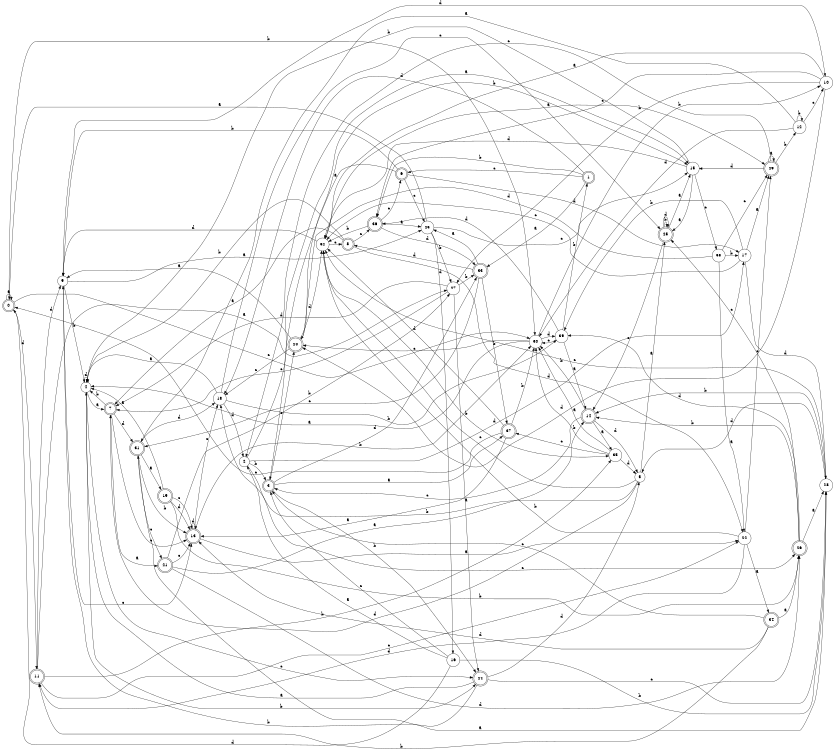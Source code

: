 digraph n32_8 {
__start0 [label="" shape="none"];

rankdir=LR;
size="8,5";

s0 [style="rounded,filled", color="black", fillcolor="white" shape="doublecircle", label="0"];
s1 [style="rounded,filled", color="black", fillcolor="white" shape="doublecircle", label="1"];
s2 [style="filled", color="black", fillcolor="white" shape="circle", label="2"];
s3 [style="rounded,filled", color="black", fillcolor="white" shape="doublecircle", label="3"];
s4 [style="filled", color="black", fillcolor="white" shape="circle", label="4"];
s5 [style="filled", color="black", fillcolor="white" shape="circle", label="5"];
s6 [style="rounded,filled", color="black", fillcolor="white" shape="doublecircle", label="6"];
s7 [style="rounded,filled", color="black", fillcolor="white" shape="doublecircle", label="7"];
s8 [style="rounded,filled", color="black", fillcolor="white" shape="doublecircle", label="8"];
s9 [style="filled", color="black", fillcolor="white" shape="circle", label="9"];
s10 [style="filled", color="black", fillcolor="white" shape="circle", label="10"];
s11 [style="rounded,filled", color="black", fillcolor="white" shape="doublecircle", label="11"];
s12 [style="filled", color="black", fillcolor="white" shape="circle", label="12"];
s13 [style="rounded,filled", color="black", fillcolor="white" shape="doublecircle", label="13"];
s14 [style="rounded,filled", color="black", fillcolor="white" shape="doublecircle", label="14"];
s15 [style="filled", color="black", fillcolor="white" shape="circle", label="15"];
s16 [style="filled", color="black", fillcolor="white" shape="circle", label="16"];
s17 [style="filled", color="black", fillcolor="white" shape="circle", label="17"];
s18 [style="filled", color="black", fillcolor="white" shape="circle", label="18"];
s19 [style="rounded,filled", color="black", fillcolor="white" shape="doublecircle", label="19"];
s20 [style="rounded,filled", color="black", fillcolor="white" shape="doublecircle", label="20"];
s21 [style="rounded,filled", color="black", fillcolor="white" shape="doublecircle", label="21"];
s22 [style="filled", color="black", fillcolor="white" shape="circle", label="22"];
s23 [style="filled", color="black", fillcolor="white" shape="circle", label="23"];
s24 [style="rounded,filled", color="black", fillcolor="white" shape="doublecircle", label="24"];
s25 [style="rounded,filled", color="black", fillcolor="white" shape="doublecircle", label="25"];
s26 [style="rounded,filled", color="black", fillcolor="white" shape="doublecircle", label="26"];
s27 [style="filled", color="black", fillcolor="white" shape="circle", label="27"];
s28 [style="filled", color="black", fillcolor="white" shape="circle", label="28"];
s29 [style="rounded,filled", color="black", fillcolor="white" shape="doublecircle", label="29"];
s30 [style="filled", color="black", fillcolor="white" shape="circle", label="30"];
s31 [style="rounded,filled", color="black", fillcolor="white" shape="doublecircle", label="31"];
s32 [style="filled", color="black", fillcolor="white" shape="circle", label="32"];
s33 [style="rounded,filled", color="black", fillcolor="white" shape="doublecircle", label="33"];
s34 [style="rounded,filled", color="black", fillcolor="white" shape="doublecircle", label="34"];
s35 [style="filled", color="black", fillcolor="white" shape="circle", label="35"];
s36 [style="rounded,filled", color="black", fillcolor="white" shape="doublecircle", label="36"];
s37 [style="rounded,filled", color="black", fillcolor="white" shape="doublecircle", label="37"];
s38 [style="filled", color="black", fillcolor="white" shape="circle", label="38"];
s39 [style="filled", color="black", fillcolor="white" shape="circle", label="39"];
s0 -> s0 [label="a"];
s0 -> s30 [label="b"];
s0 -> s30 [label="c"];
s0 -> s11 [label="d"];
s1 -> s33 [label="a"];
s1 -> s36 [label="b"];
s1 -> s6 [label="c"];
s1 -> s18 [label="d"];
s2 -> s15 [label="a"];
s2 -> s3 [label="b"];
s2 -> s26 [label="c"];
s2 -> s17 [label="d"];
s3 -> s37 [label="a"];
s3 -> s24 [label="b"];
s3 -> s20 [label="c"];
s3 -> s33 [label="d"];
s4 -> s7 [label="a"];
s4 -> s24 [label="b"];
s4 -> s24 [label="c"];
s4 -> s4 [label="d"];
s5 -> s25 [label="a"];
s5 -> s18 [label="b"];
s5 -> s32 [label="c"];
s5 -> s7 [label="d"];
s6 -> s3 [label="a"];
s6 -> s9 [label="b"];
s6 -> s23 [label="c"];
s6 -> s17 [label="d"];
s7 -> s21 [label="a"];
s7 -> s4 [label="b"];
s7 -> s13 [label="c"];
s7 -> s31 [label="d"];
s8 -> s7 [label="a"];
s8 -> s4 [label="b"];
s8 -> s36 [label="c"];
s8 -> s22 [label="d"];
s9 -> s23 [label="a"];
s9 -> s4 [label="b"];
s9 -> s13 [label="c"];
s9 -> s10 [label="d"];
s10 -> s32 [label="a"];
s10 -> s27 [label="b"];
s10 -> s36 [label="c"];
s10 -> s20 [label="d"];
s11 -> s27 [label="a"];
s11 -> s35 [label="b"];
s11 -> s22 [label="c"];
s11 -> s9 [label="d"];
s12 -> s31 [label="a"];
s12 -> s12 [label="b"];
s12 -> s10 [label="c"];
s12 -> s30 [label="d"];
s13 -> s22 [label="a"];
s13 -> s30 [label="b"];
s13 -> s18 [label="c"];
s13 -> s13 [label="d"];
s14 -> s35 [label="a"];
s14 -> s30 [label="b"];
s14 -> s3 [label="c"];
s14 -> s5 [label="d"];
s15 -> s25 [label="a"];
s15 -> s4 [label="b"];
s15 -> s38 [label="c"];
s15 -> s32 [label="d"];
s16 -> s2 [label="a"];
s16 -> s28 [label="b"];
s16 -> s3 [label="c"];
s16 -> s0 [label="d"];
s17 -> s29 [label="a"];
s17 -> s39 [label="b"];
s17 -> s32 [label="c"];
s17 -> s28 [label="d"];
s18 -> s4 [label="a"];
s18 -> s39 [label="b"];
s18 -> s25 [label="c"];
s18 -> s2 [label="d"];
s19 -> s4 [label="a"];
s19 -> s26 [label="b"];
s19 -> s13 [label="c"];
s19 -> s13 [label="d"];
s20 -> s9 [label="a"];
s20 -> s15 [label="b"];
s20 -> s18 [label="c"];
s20 -> s32 [label="d"];
s21 -> s14 [label="a"];
s21 -> s27 [label="b"];
s21 -> s13 [label="c"];
s21 -> s26 [label="d"];
s22 -> s34 [label="a"];
s22 -> s32 [label="b"];
s22 -> s29 [label="c"];
s22 -> s11 [label="d"];
s23 -> s0 [label="a"];
s23 -> s27 [label="b"];
s23 -> s15 [label="c"];
s23 -> s16 [label="d"];
s24 -> s4 [label="a"];
s24 -> s9 [label="b"];
s24 -> s28 [label="c"];
s24 -> s5 [label="d"];
s25 -> s15 [label="a"];
s25 -> s25 [label="b"];
s25 -> s14 [label="c"];
s25 -> s25 [label="d"];
s26 -> s28 [label="a"];
s26 -> s14 [label="b"];
s26 -> s25 [label="c"];
s26 -> s39 [label="d"];
s27 -> s24 [label="a"];
s27 -> s33 [label="b"];
s27 -> s7 [label="c"];
s27 -> s7 [label="d"];
s28 -> s31 [label="a"];
s28 -> s14 [label="b"];
s28 -> s32 [label="c"];
s28 -> s5 [label="d"];
s29 -> s29 [label="a"];
s29 -> s12 [label="b"];
s29 -> s2 [label="c"];
s29 -> s15 [label="d"];
s30 -> s4 [label="a"];
s30 -> s10 [label="b"];
s30 -> s20 [label="c"];
s30 -> s39 [label="d"];
s31 -> s19 [label="a"];
s31 -> s13 [label="b"];
s31 -> s21 [label="c"];
s31 -> s18 [label="d"];
s32 -> s29 [label="a"];
s32 -> s35 [label="b"];
s32 -> s8 [label="c"];
s32 -> s9 [label="d"];
s33 -> s23 [label="a"];
s33 -> s37 [label="b"];
s33 -> s31 [label="c"];
s33 -> s8 [label="d"];
s34 -> s26 [label="a"];
s34 -> s11 [label="b"];
s34 -> s3 [label="c"];
s34 -> s13 [label="d"];
s35 -> s30 [label="a"];
s35 -> s30 [label="b"];
s35 -> s37 [label="c"];
s35 -> s5 [label="d"];
s36 -> s23 [label="a"];
s36 -> s32 [label="b"];
s36 -> s6 [label="c"];
s36 -> s33 [label="d"];
s37 -> s13 [label="a"];
s37 -> s30 [label="b"];
s37 -> s0 [label="c"];
s37 -> s32 [label="d"];
s38 -> s22 [label="a"];
s38 -> s17 [label="b"];
s38 -> s29 [label="c"];
s38 -> s20 [label="d"];
s39 -> s14 [label="a"];
s39 -> s1 [label="b"];
s39 -> s30 [label="c"];
s39 -> s36 [label="d"];

}